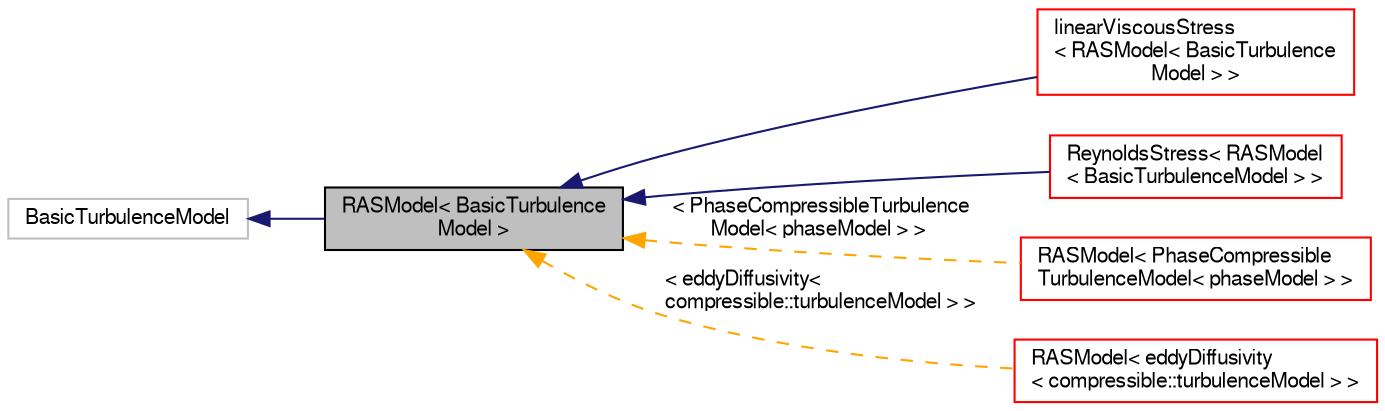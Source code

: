 digraph "RASModel&lt; BasicTurbulenceModel &gt;"
{
  bgcolor="transparent";
  edge [fontname="FreeSans",fontsize="10",labelfontname="FreeSans",labelfontsize="10"];
  node [fontname="FreeSans",fontsize="10",shape=record];
  rankdir="LR";
  Node1 [label="RASModel\< BasicTurbulence\lModel \>",height=0.2,width=0.4,color="black", fillcolor="grey75", style="filled" fontcolor="black"];
  Node2 -> Node1 [dir="back",color="midnightblue",fontsize="10",style="solid",fontname="FreeSans"];
  Node2 [label="BasicTurbulenceModel",height=0.2,width=0.4,color="grey75"];
  Node1 -> Node3 [dir="back",color="midnightblue",fontsize="10",style="solid",fontname="FreeSans"];
  Node3 [label="linearViscousStress\l\< RASModel\< BasicTurbulence\lModel \> \>",height=0.2,width=0.4,color="red",URL="$a01310.html"];
  Node1 -> Node4 [dir="back",color="midnightblue",fontsize="10",style="solid",fontname="FreeSans"];
  Node4 [label="ReynoldsStress\< RASModel\l\< BasicTurbulenceModel \> \>",height=0.2,width=0.4,color="red",URL="$a02130.html"];
  Node1 -> Node5 [dir="back",color="orange",fontsize="10",style="dashed",label=" \< PhaseCompressibleTurbulence\lModel\< phaseModel \> \>" ,fontname="FreeSans"];
  Node5 [label="RASModel\< PhaseCompressible\lTurbulenceModel\< phaseModel \> \>",height=0.2,width=0.4,color="red",URL="$a02010.html"];
  Node1 -> Node6 [dir="back",color="orange",fontsize="10",style="dashed",label=" \< eddyDiffusivity\<\l compressible::turbulenceModel \> \>" ,fontname="FreeSans"];
  Node6 [label="RASModel\< eddyDiffusivity\l\< compressible::turbulenceModel \> \>",height=0.2,width=0.4,color="red",URL="$a02010.html"];
}
